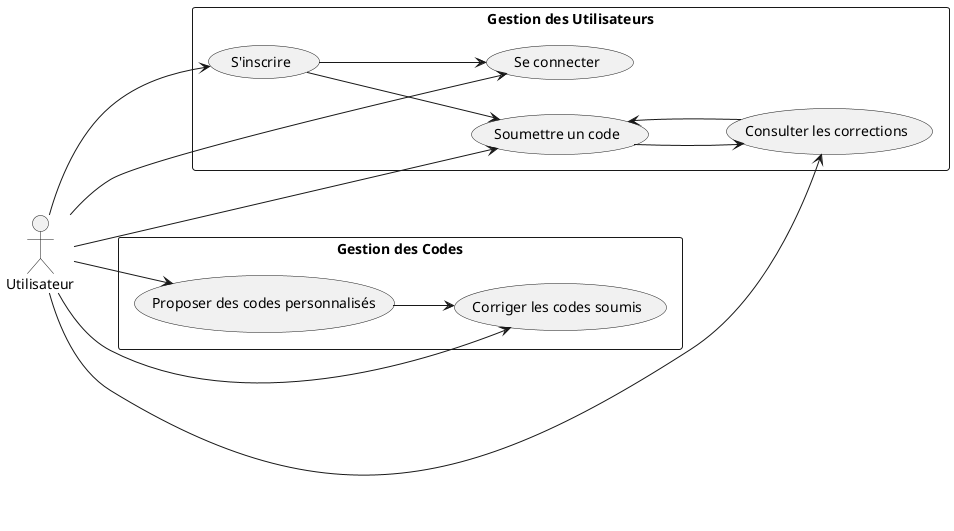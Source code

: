 @startuml

left to right direction
actor Utilisateur

rectangle "Gestion des Utilisateurs" {
  usecase "S'inscrire" as UC1
  usecase "Se connecter" as UC2
  usecase "Soumettre un code" as UC3
  usecase "Consulter les corrections" as UC4

  UC1 --> UC2
  UC1 --> UC3
  UC3 --> UC4
  UC4 --> UC3
}

rectangle "Gestion des Codes" {
  usecase "Proposer des codes personnalisés" as UC5
  usecase "Corriger les codes soumis" as UC6

  UC5 --> UC6
}

Utilisateur --> UC1
Utilisateur --> UC2
Utilisateur --> UC3
Utilisateur --> UC4
Utilisateur --> UC5
Utilisateur --> UC6

@enduml

